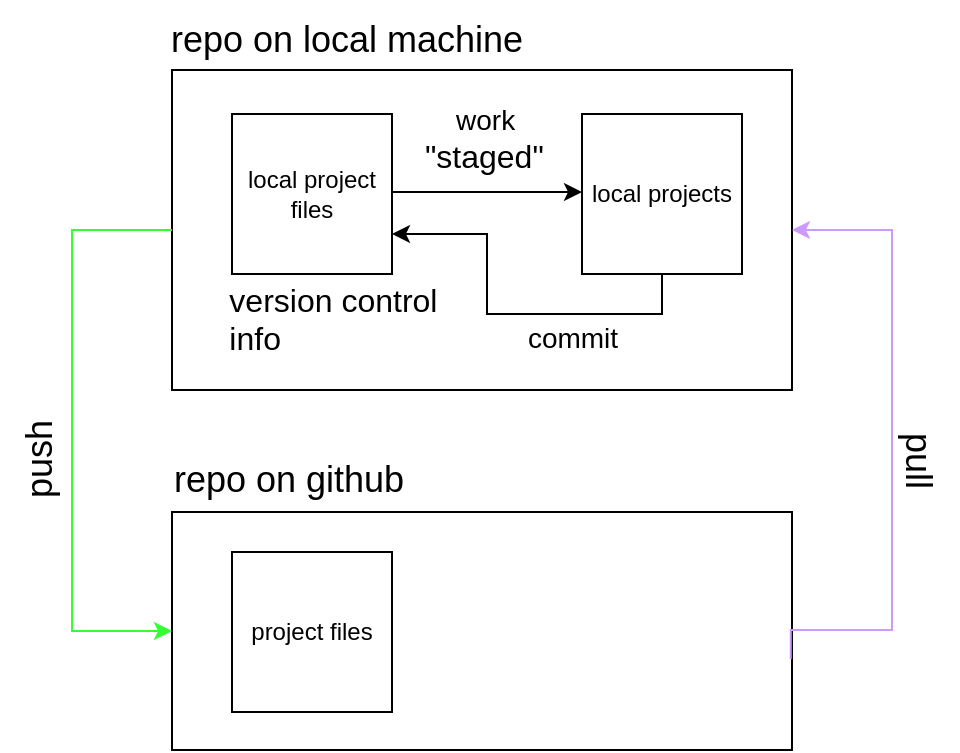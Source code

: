 <mxfile version="22.1.21" type="github">
  <diagram id="prtHgNgQTEPvFCAcTncT" name="Page-1">
    <mxGraphModel dx="2081" dy="658" grid="1" gridSize="10" guides="1" tooltips="1" connect="1" arrows="1" fold="1" page="1" pageScale="1" pageWidth="827" pageHeight="1169" math="0" shadow="0">
      <root>
        <mxCell id="0" />
        <mxCell id="1" parent="0" />
        <mxCell id="eSLpMFx2EpLhXShJvHgx-1" value="&lt;div style=&quot;&quot;&gt;&lt;span style=&quot;white-space: pre;&quot;&gt;&#x9;&lt;/span&gt;&lt;span style=&quot;white-space: pre;&quot;&gt;&#x9;&lt;/span&gt;&lt;span style=&quot;white-space: pre;&quot;&gt;&#x9;&lt;/span&gt;&lt;span style=&quot;white-space: pre;&quot;&gt;&#x9;&lt;/span&gt;&lt;span style=&quot;white-space: pre;&quot;&gt;&#x9;&lt;/span&gt;&amp;nbsp; &lt;font style=&quot;font-size: 14px;&quot;&gt;work&lt;br&gt;&lt;/font&gt;&lt;/div&gt;&lt;div style=&quot;&quot;&gt;&lt;font size=&quot;3&quot;&gt;&lt;span style=&quot;white-space: pre;&quot;&gt;&#x9;&lt;/span&gt;&lt;span style=&quot;white-space: pre;&quot;&gt;&#x9;&lt;span style=&quot;white-space: pre;&quot;&gt;&#x9;&lt;/span&gt;&lt;/span&gt;&amp;nbsp; &amp;nbsp; &quot;staged&quot;&lt;br&gt;&lt;/font&gt;&lt;/div&gt;&lt;div style=&quot;&quot;&gt;&lt;font size=&quot;3&quot;&gt;&lt;br&gt;&lt;/font&gt;&lt;/div&gt;&lt;div style=&quot;&quot;&gt;&lt;font size=&quot;3&quot;&gt;&lt;br&gt;&lt;/font&gt;&lt;/div&gt;&lt;div style=&quot;&quot;&gt;&lt;br&gt;&lt;/div&gt;&lt;div style=&quot;&quot;&gt;&lt;span style=&quot;background-color: initial;&quot;&gt;&lt;font size=&quot;3&quot;&gt;&amp;nbsp; &amp;nbsp; &amp;nbsp; version control&amp;nbsp;&lt;/font&gt;&lt;/span&gt;&lt;/div&gt;&lt;div style=&quot;&quot;&gt;&lt;span style=&quot;background-color: initial;&quot;&gt;&lt;font size=&quot;3&quot;&gt;&amp;nbsp; &amp;nbsp; &amp;nbsp; info&lt;/font&gt;&lt;/span&gt;&lt;/div&gt;" style="rounded=0;whiteSpace=wrap;html=1;fillColor=none;align=left;" vertex="1" parent="1">
          <mxGeometry x="50" y="100" width="310" height="160" as="geometry" />
        </mxCell>
        <mxCell id="eSLpMFx2EpLhXShJvHgx-4" style="edgeStyle=orthogonalEdgeStyle;rounded=0;orthogonalLoop=1;jettySize=auto;html=1;exitX=1;exitY=0.5;exitDx=0;exitDy=0;entryX=0;entryY=0.5;entryDx=0;entryDy=0;" edge="1" parent="1">
          <mxGeometry relative="1" as="geometry">
            <mxPoint x="160" y="161" as="sourcePoint" />
            <mxPoint x="255" y="161" as="targetPoint" />
          </mxGeometry>
        </mxCell>
        <mxCell id="eSLpMFx2EpLhXShJvHgx-2" value="local project files" style="whiteSpace=wrap;html=1;aspect=fixed;" vertex="1" parent="1">
          <mxGeometry x="80" y="122" width="80" height="80" as="geometry" />
        </mxCell>
        <mxCell id="eSLpMFx2EpLhXShJvHgx-3" value="local projects" style="whiteSpace=wrap;html=1;aspect=fixed;" vertex="1" parent="1">
          <mxGeometry x="255" y="122" width="80" height="80" as="geometry" />
        </mxCell>
        <mxCell id="eSLpMFx2EpLhXShJvHgx-5" value="&lt;font style=&quot;font-size: 18px;&quot;&gt;repo on local machine&lt;/font&gt;" style="text;html=1;align=center;verticalAlign=middle;resizable=0;points=[];autosize=1;strokeColor=none;fillColor=none;" vertex="1" parent="1">
          <mxGeometry x="37" y="65" width="200" height="40" as="geometry" />
        </mxCell>
        <mxCell id="eSLpMFx2EpLhXShJvHgx-6" style="edgeStyle=orthogonalEdgeStyle;rounded=0;orthogonalLoop=1;jettySize=auto;html=1;exitX=0.5;exitY=1;exitDx=0;exitDy=0;entryX=1;entryY=0.75;entryDx=0;entryDy=0;" edge="1" parent="1" source="eSLpMFx2EpLhXShJvHgx-3" target="eSLpMFx2EpLhXShJvHgx-2">
          <mxGeometry relative="1" as="geometry" />
        </mxCell>
        <mxCell id="eSLpMFx2EpLhXShJvHgx-7" value="&lt;font style=&quot;font-size: 14px;&quot;&gt;commit&lt;/font&gt;" style="text;html=1;align=center;verticalAlign=middle;resizable=0;points=[];autosize=1;strokeColor=none;fillColor=none;" vertex="1" parent="1">
          <mxGeometry x="215" y="219" width="70" height="30" as="geometry" />
        </mxCell>
        <mxCell id="eSLpMFx2EpLhXShJvHgx-10" value="&lt;font style=&quot;font-size: 18px;&quot;&gt;repo on github&lt;/font&gt;" style="text;html=1;align=center;verticalAlign=middle;resizable=0;points=[];autosize=1;strokeColor=none;fillColor=none;" vertex="1" parent="1">
          <mxGeometry x="38" y="285" width="140" height="40" as="geometry" />
        </mxCell>
        <mxCell id="eSLpMFx2EpLhXShJvHgx-11" value="&lt;div style=&quot;&quot;&gt;&lt;br&gt;&lt;/div&gt;" style="rounded=0;whiteSpace=wrap;html=1;fillColor=none;align=left;" vertex="1" parent="1">
          <mxGeometry x="50" y="321" width="310" height="119" as="geometry" />
        </mxCell>
        <mxCell id="eSLpMFx2EpLhXShJvHgx-12" value="project files" style="whiteSpace=wrap;html=1;aspect=fixed;" vertex="1" parent="1">
          <mxGeometry x="80" y="341" width="80" height="80" as="geometry" />
        </mxCell>
        <mxCell id="eSLpMFx2EpLhXShJvHgx-14" value="&lt;font style=&quot;font-size: 18px;&quot;&gt;push&lt;/font&gt;" style="text;html=1;align=center;verticalAlign=middle;resizable=0;points=[];autosize=1;strokeColor=none;fillColor=none;rotation=-90;" vertex="1" parent="1">
          <mxGeometry x="-46" y="275" width="60" height="40" as="geometry" />
        </mxCell>
        <mxCell id="eSLpMFx2EpLhXShJvHgx-16" style="edgeStyle=orthogonalEdgeStyle;rounded=0;orthogonalLoop=1;jettySize=auto;html=1;exitX=0.998;exitY=0.619;exitDx=0;exitDy=0;entryX=1;entryY=0.5;entryDx=0;entryDy=0;exitPerimeter=0;strokeColor=#CC99FF;" edge="1" parent="1" source="eSLpMFx2EpLhXShJvHgx-11" target="eSLpMFx2EpLhXShJvHgx-1">
          <mxGeometry relative="1" as="geometry">
            <Array as="points">
              <mxPoint x="359" y="380" />
              <mxPoint x="410" y="380" />
              <mxPoint x="410" y="180" />
            </Array>
          </mxGeometry>
        </mxCell>
        <mxCell id="eSLpMFx2EpLhXShJvHgx-17" value="&lt;font style=&quot;font-size: 18px;&quot;&gt;pull&lt;/font&gt;" style="text;html=1;align=center;verticalAlign=middle;resizable=0;points=[];autosize=1;strokeColor=none;fillColor=none;rotation=90;" vertex="1" parent="1">
          <mxGeometry x="398" y="275" width="50" height="40" as="geometry" />
        </mxCell>
        <mxCell id="eSLpMFx2EpLhXShJvHgx-18" style="edgeStyle=orthogonalEdgeStyle;rounded=0;orthogonalLoop=1;jettySize=auto;html=1;exitX=0;exitY=0.5;exitDx=0;exitDy=0;entryX=0;entryY=0.5;entryDx=0;entryDy=0;fillColor=#33FF33;strokeColor=#33FF33;" edge="1" parent="1" source="eSLpMFx2EpLhXShJvHgx-1" target="eSLpMFx2EpLhXShJvHgx-11">
          <mxGeometry relative="1" as="geometry">
            <mxPoint y="390" as="targetPoint" />
            <Array as="points">
              <mxPoint y="180" />
              <mxPoint y="381" />
            </Array>
          </mxGeometry>
        </mxCell>
      </root>
    </mxGraphModel>
  </diagram>
</mxfile>

